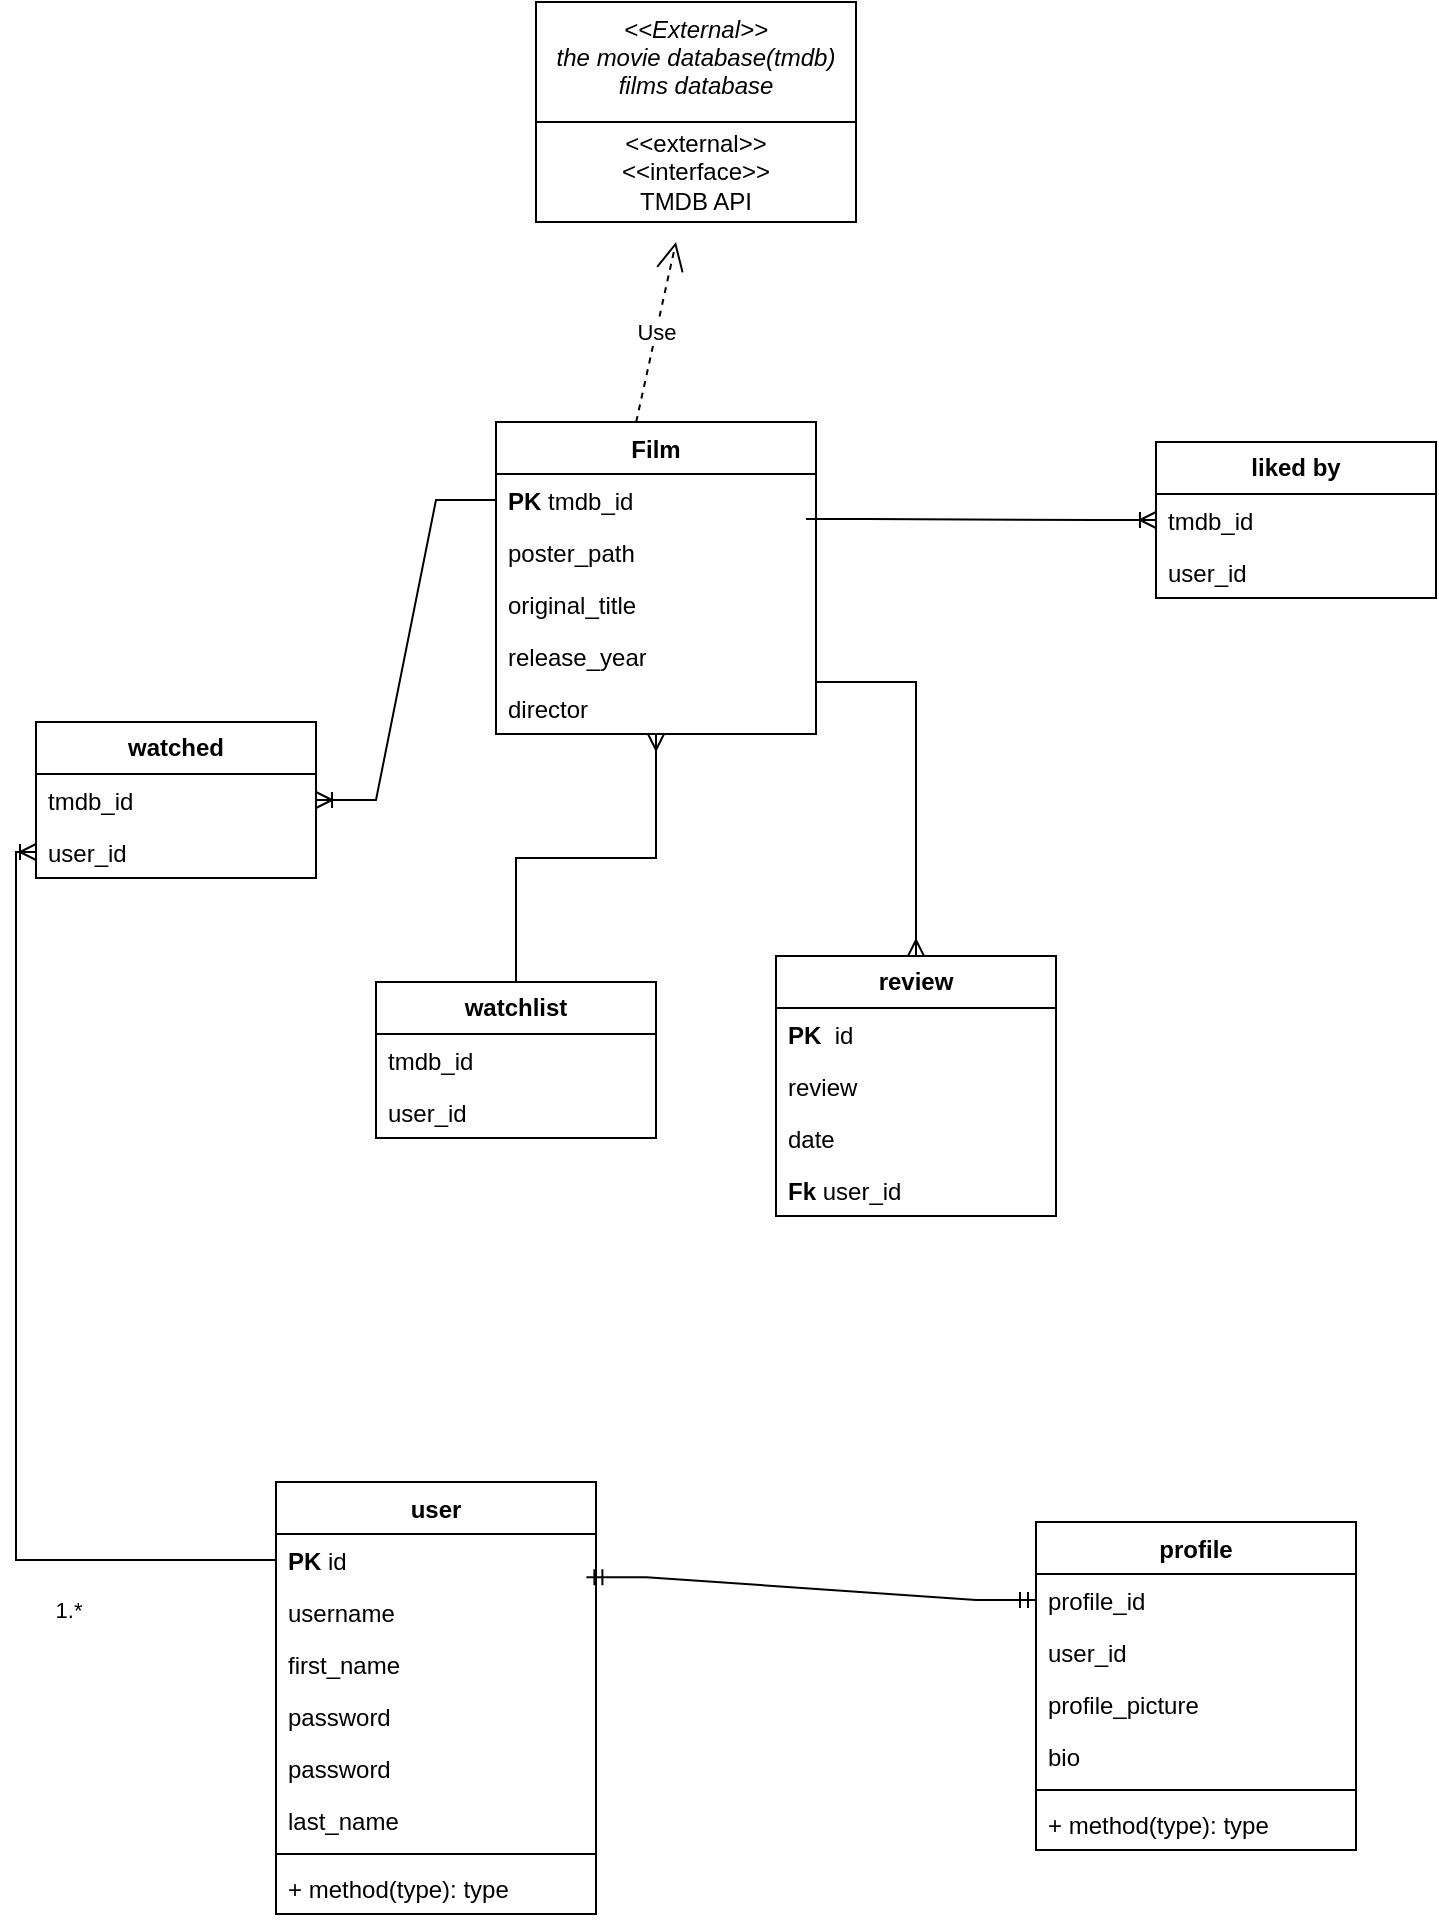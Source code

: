 <mxfile version="21.1.8" type="github">
  <diagram id="C5RBs43oDa-KdzZeNtuy" name="Page-1">
    <mxGraphModel dx="1105" dy="1772" grid="1" gridSize="10" guides="1" tooltips="1" connect="1" arrows="1" fold="1" page="1" pageScale="1" pageWidth="827" pageHeight="1169" math="0" shadow="0">
      <root>
        <mxCell id="WIyWlLk6GJQsqaUBKTNV-0" />
        <mxCell id="WIyWlLk6GJQsqaUBKTNV-1" parent="WIyWlLk6GJQsqaUBKTNV-0" />
        <mxCell id="dcX_wQZem7m3OoflAhKU-13" value="&lt;&lt;External&gt;&gt;&#xa;the movie database(tmdb)&#xa;films database" style="swimlane;fontStyle=2;align=center;verticalAlign=top;childLayout=stackLayout;horizontal=1;startSize=60;horizontalStack=0;resizeParent=1;resizeLast=0;collapsible=1;marginBottom=0;rounded=0;shadow=0;strokeWidth=1;" parent="WIyWlLk6GJQsqaUBKTNV-1" vertex="1">
          <mxGeometry x="340" y="-60" width="160" height="110" as="geometry">
            <mxRectangle x="230" y="140" width="160" height="26" as="alternateBounds" />
          </mxGeometry>
        </mxCell>
        <mxCell id="dcX_wQZem7m3OoflAhKU-41" value="&amp;lt;&amp;lt;external&amp;gt;&amp;gt;&lt;br&gt;&amp;lt;&amp;lt;interface&amp;gt;&amp;gt;&lt;br&gt;TMDB API" style="html=1;whiteSpace=wrap;" parent="dcX_wQZem7m3OoflAhKU-13" vertex="1">
          <mxGeometry y="60" width="160" height="50" as="geometry" />
        </mxCell>
        <mxCell id="7ND9i_QEat0nGkHAkOIM-76" value="" style="edgeStyle=orthogonalEdgeStyle;rounded=0;orthogonalLoop=1;jettySize=auto;html=1;endArrow=ERmany;endFill=0;entryX=0.5;entryY=0;entryDx=0;entryDy=0;" edge="1" parent="WIyWlLk6GJQsqaUBKTNV-1" source="7ND9i_QEat0nGkHAkOIM-0" target="7ND9i_QEat0nGkHAkOIM-63">
          <mxGeometry relative="1" as="geometry">
            <mxPoint x="530" y="407" as="targetPoint" />
            <Array as="points">
              <mxPoint x="530" y="280" />
            </Array>
          </mxGeometry>
        </mxCell>
        <mxCell id="7ND9i_QEat0nGkHAkOIM-0" value="Film" style="swimlane;fontStyle=1;align=center;verticalAlign=top;childLayout=stackLayout;horizontal=1;startSize=26;horizontalStack=0;resizeParent=1;resizeParentMax=0;resizeLast=0;collapsible=1;marginBottom=0;whiteSpace=wrap;html=1;" vertex="1" parent="WIyWlLk6GJQsqaUBKTNV-1">
          <mxGeometry x="320" y="150" width="160" height="156" as="geometry" />
        </mxCell>
        <mxCell id="7ND9i_QEat0nGkHAkOIM-1" value="&lt;b&gt;PK &lt;/b&gt;tmdb_id" style="text;strokeColor=none;fillColor=none;align=left;verticalAlign=top;spacingLeft=4;spacingRight=4;overflow=hidden;rotatable=0;points=[[0,0.5],[1,0.5]];portConstraint=eastwest;whiteSpace=wrap;html=1;" vertex="1" parent="7ND9i_QEat0nGkHAkOIM-0">
          <mxGeometry y="26" width="160" height="26" as="geometry" />
        </mxCell>
        <mxCell id="7ND9i_QEat0nGkHAkOIM-10" value="poster_path" style="text;strokeColor=none;fillColor=none;align=left;verticalAlign=top;spacingLeft=4;spacingRight=4;overflow=hidden;rotatable=0;points=[[0,0.5],[1,0.5]];portConstraint=eastwest;whiteSpace=wrap;html=1;" vertex="1" parent="7ND9i_QEat0nGkHAkOIM-0">
          <mxGeometry y="52" width="160" height="26" as="geometry" />
        </mxCell>
        <mxCell id="7ND9i_QEat0nGkHAkOIM-9" value="original_title" style="text;strokeColor=none;fillColor=none;align=left;verticalAlign=top;spacingLeft=4;spacingRight=4;overflow=hidden;rotatable=0;points=[[0,0.5],[1,0.5]];portConstraint=eastwest;whiteSpace=wrap;html=1;" vertex="1" parent="7ND9i_QEat0nGkHAkOIM-0">
          <mxGeometry y="78" width="160" height="26" as="geometry" />
        </mxCell>
        <mxCell id="7ND9i_QEat0nGkHAkOIM-12" value="release_year" style="text;strokeColor=none;fillColor=none;align=left;verticalAlign=top;spacingLeft=4;spacingRight=4;overflow=hidden;rotatable=0;points=[[0,0.5],[1,0.5]];portConstraint=eastwest;whiteSpace=wrap;html=1;" vertex="1" parent="7ND9i_QEat0nGkHAkOIM-0">
          <mxGeometry y="104" width="160" height="26" as="geometry" />
        </mxCell>
        <mxCell id="7ND9i_QEat0nGkHAkOIM-11" value="director" style="text;strokeColor=none;fillColor=none;align=left;verticalAlign=top;spacingLeft=4;spacingRight=4;overflow=hidden;rotatable=0;points=[[0,0.5],[1,0.5]];portConstraint=eastwest;whiteSpace=wrap;html=1;" vertex="1" parent="7ND9i_QEat0nGkHAkOIM-0">
          <mxGeometry y="130" width="160" height="26" as="geometry" />
        </mxCell>
        <mxCell id="7ND9i_QEat0nGkHAkOIM-4" value="Use" style="endArrow=open;endSize=12;dashed=1;html=1;rounded=0;exitX=0.438;exitY=0;exitDx=0;exitDy=0;exitPerimeter=0;" edge="1" parent="WIyWlLk6GJQsqaUBKTNV-1" source="7ND9i_QEat0nGkHAkOIM-0">
          <mxGeometry width="160" relative="1" as="geometry">
            <mxPoint x="280" y="90" as="sourcePoint" />
            <mxPoint x="410" y="60" as="targetPoint" />
          </mxGeometry>
        </mxCell>
        <mxCell id="7ND9i_QEat0nGkHAkOIM-17" value="user" style="swimlane;fontStyle=1;align=center;verticalAlign=top;childLayout=stackLayout;horizontal=1;startSize=26;horizontalStack=0;resizeParent=1;resizeParentMax=0;resizeLast=0;collapsible=1;marginBottom=0;whiteSpace=wrap;html=1;" vertex="1" parent="WIyWlLk6GJQsqaUBKTNV-1">
          <mxGeometry x="210" y="680" width="160" height="216" as="geometry" />
        </mxCell>
        <mxCell id="7ND9i_QEat0nGkHAkOIM-18" value="&lt;b&gt;PK &lt;/b&gt;id" style="text;strokeColor=none;fillColor=none;align=left;verticalAlign=top;spacingLeft=4;spacingRight=4;overflow=hidden;rotatable=0;points=[[0,0.5],[1,0.5]];portConstraint=eastwest;whiteSpace=wrap;html=1;" vertex="1" parent="7ND9i_QEat0nGkHAkOIM-17">
          <mxGeometry y="26" width="160" height="26" as="geometry" />
        </mxCell>
        <mxCell id="7ND9i_QEat0nGkHAkOIM-23" value="username" style="text;strokeColor=none;fillColor=none;align=left;verticalAlign=top;spacingLeft=4;spacingRight=4;overflow=hidden;rotatable=0;points=[[0,0.5],[1,0.5]];portConstraint=eastwest;whiteSpace=wrap;html=1;" vertex="1" parent="7ND9i_QEat0nGkHAkOIM-17">
          <mxGeometry y="52" width="160" height="26" as="geometry" />
        </mxCell>
        <mxCell id="7ND9i_QEat0nGkHAkOIM-25" value="first_name" style="text;strokeColor=none;fillColor=none;align=left;verticalAlign=top;spacingLeft=4;spacingRight=4;overflow=hidden;rotatable=0;points=[[0,0.5],[1,0.5]];portConstraint=eastwest;whiteSpace=wrap;html=1;" vertex="1" parent="7ND9i_QEat0nGkHAkOIM-17">
          <mxGeometry y="78" width="160" height="26" as="geometry" />
        </mxCell>
        <mxCell id="7ND9i_QEat0nGkHAkOIM-45" value="password" style="text;strokeColor=none;fillColor=none;align=left;verticalAlign=top;spacingLeft=4;spacingRight=4;overflow=hidden;rotatable=0;points=[[0,0.5],[1,0.5]];portConstraint=eastwest;whiteSpace=wrap;html=1;" vertex="1" parent="7ND9i_QEat0nGkHAkOIM-17">
          <mxGeometry y="104" width="160" height="26" as="geometry" />
        </mxCell>
        <mxCell id="7ND9i_QEat0nGkHAkOIM-27" value="password" style="text;strokeColor=none;fillColor=none;align=left;verticalAlign=top;spacingLeft=4;spacingRight=4;overflow=hidden;rotatable=0;points=[[0,0.5],[1,0.5]];portConstraint=eastwest;whiteSpace=wrap;html=1;" vertex="1" parent="7ND9i_QEat0nGkHAkOIM-17">
          <mxGeometry y="130" width="160" height="26" as="geometry" />
        </mxCell>
        <mxCell id="7ND9i_QEat0nGkHAkOIM-26" value="last_name" style="text;strokeColor=none;fillColor=none;align=left;verticalAlign=top;spacingLeft=4;spacingRight=4;overflow=hidden;rotatable=0;points=[[0,0.5],[1,0.5]];portConstraint=eastwest;whiteSpace=wrap;html=1;" vertex="1" parent="7ND9i_QEat0nGkHAkOIM-17">
          <mxGeometry y="156" width="160" height="26" as="geometry" />
        </mxCell>
        <mxCell id="7ND9i_QEat0nGkHAkOIM-19" value="" style="line;strokeWidth=1;fillColor=none;align=left;verticalAlign=middle;spacingTop=-1;spacingLeft=3;spacingRight=3;rotatable=0;labelPosition=right;points=[];portConstraint=eastwest;strokeColor=inherit;" vertex="1" parent="7ND9i_QEat0nGkHAkOIM-17">
          <mxGeometry y="182" width="160" height="8" as="geometry" />
        </mxCell>
        <mxCell id="7ND9i_QEat0nGkHAkOIM-20" value="+ method(type): type" style="text;strokeColor=none;fillColor=none;align=left;verticalAlign=top;spacingLeft=4;spacingRight=4;overflow=hidden;rotatable=0;points=[[0,0.5],[1,0.5]];portConstraint=eastwest;whiteSpace=wrap;html=1;" vertex="1" parent="7ND9i_QEat0nGkHAkOIM-17">
          <mxGeometry y="190" width="160" height="26" as="geometry" />
        </mxCell>
        <mxCell id="7ND9i_QEat0nGkHAkOIM-28" value="profile" style="swimlane;fontStyle=1;align=center;verticalAlign=top;childLayout=stackLayout;horizontal=1;startSize=26;horizontalStack=0;resizeParent=1;resizeParentMax=0;resizeLast=0;collapsible=1;marginBottom=0;whiteSpace=wrap;html=1;" vertex="1" parent="WIyWlLk6GJQsqaUBKTNV-1">
          <mxGeometry x="590" y="700" width="160" height="164" as="geometry" />
        </mxCell>
        <mxCell id="7ND9i_QEat0nGkHAkOIM-29" value="profile_id" style="text;strokeColor=none;fillColor=none;align=left;verticalAlign=top;spacingLeft=4;spacingRight=4;overflow=hidden;rotatable=0;points=[[0,0.5],[1,0.5]];portConstraint=eastwest;whiteSpace=wrap;html=1;" vertex="1" parent="7ND9i_QEat0nGkHAkOIM-28">
          <mxGeometry y="26" width="160" height="26" as="geometry" />
        </mxCell>
        <mxCell id="7ND9i_QEat0nGkHAkOIM-36" value="user_id" style="text;strokeColor=none;fillColor=none;align=left;verticalAlign=top;spacingLeft=4;spacingRight=4;overflow=hidden;rotatable=0;points=[[0,0.5],[1,0.5]];portConstraint=eastwest;whiteSpace=wrap;html=1;" vertex="1" parent="7ND9i_QEat0nGkHAkOIM-28">
          <mxGeometry y="52" width="160" height="26" as="geometry" />
        </mxCell>
        <mxCell id="7ND9i_QEat0nGkHAkOIM-35" value="profile_picture" style="text;strokeColor=none;fillColor=none;align=left;verticalAlign=top;spacingLeft=4;spacingRight=4;overflow=hidden;rotatable=0;points=[[0,0.5],[1,0.5]];portConstraint=eastwest;whiteSpace=wrap;html=1;" vertex="1" parent="7ND9i_QEat0nGkHAkOIM-28">
          <mxGeometry y="78" width="160" height="26" as="geometry" />
        </mxCell>
        <mxCell id="7ND9i_QEat0nGkHAkOIM-34" value="bio" style="text;strokeColor=none;fillColor=none;align=left;verticalAlign=top;spacingLeft=4;spacingRight=4;overflow=hidden;rotatable=0;points=[[0,0.5],[1,0.5]];portConstraint=eastwest;whiteSpace=wrap;html=1;" vertex="1" parent="7ND9i_QEat0nGkHAkOIM-28">
          <mxGeometry y="104" width="160" height="26" as="geometry" />
        </mxCell>
        <mxCell id="7ND9i_QEat0nGkHAkOIM-30" value="" style="line;strokeWidth=1;fillColor=none;align=left;verticalAlign=middle;spacingTop=-1;spacingLeft=3;spacingRight=3;rotatable=0;labelPosition=right;points=[];portConstraint=eastwest;strokeColor=inherit;" vertex="1" parent="7ND9i_QEat0nGkHAkOIM-28">
          <mxGeometry y="130" width="160" height="8" as="geometry" />
        </mxCell>
        <mxCell id="7ND9i_QEat0nGkHAkOIM-31" value="+ method(type): type" style="text;strokeColor=none;fillColor=none;align=left;verticalAlign=top;spacingLeft=4;spacingRight=4;overflow=hidden;rotatable=0;points=[[0,0.5],[1,0.5]];portConstraint=eastwest;whiteSpace=wrap;html=1;" vertex="1" parent="7ND9i_QEat0nGkHAkOIM-28">
          <mxGeometry y="138" width="160" height="26" as="geometry" />
        </mxCell>
        <mxCell id="7ND9i_QEat0nGkHAkOIM-37" value="" style="edgeStyle=entityRelationEdgeStyle;fontSize=12;html=1;endArrow=ERmandOne;startArrow=ERmandOne;rounded=0;entryX=0;entryY=0.5;entryDx=0;entryDy=0;exitX=0.97;exitY=0.831;exitDx=0;exitDy=0;exitPerimeter=0;" edge="1" parent="WIyWlLk6GJQsqaUBKTNV-1" source="7ND9i_QEat0nGkHAkOIM-18" target="7ND9i_QEat0nGkHAkOIM-29">
          <mxGeometry width="100" height="100" relative="1" as="geometry">
            <mxPoint x="350" y="460" as="sourcePoint" />
            <mxPoint x="450" y="360" as="targetPoint" />
          </mxGeometry>
        </mxCell>
        <mxCell id="7ND9i_QEat0nGkHAkOIM-38" value="watched" style="swimlane;fontStyle=1;childLayout=stackLayout;horizontal=1;startSize=26;fillColor=none;horizontalStack=0;resizeParent=1;resizeParentMax=0;resizeLast=0;collapsible=1;marginBottom=0;whiteSpace=wrap;html=1;" vertex="1" parent="WIyWlLk6GJQsqaUBKTNV-1">
          <mxGeometry x="90" y="300" width="140" height="78" as="geometry" />
        </mxCell>
        <mxCell id="7ND9i_QEat0nGkHAkOIM-39" value="tmdb_id" style="text;strokeColor=none;fillColor=none;align=left;verticalAlign=top;spacingLeft=4;spacingRight=4;overflow=hidden;rotatable=0;points=[[0,0.5],[1,0.5]];portConstraint=eastwest;whiteSpace=wrap;html=1;" vertex="1" parent="7ND9i_QEat0nGkHAkOIM-38">
          <mxGeometry y="26" width="140" height="26" as="geometry" />
        </mxCell>
        <mxCell id="7ND9i_QEat0nGkHAkOIM-40" value="user_id" style="text;strokeColor=none;fillColor=none;align=left;verticalAlign=top;spacingLeft=4;spacingRight=4;overflow=hidden;rotatable=0;points=[[0,0.5],[1,0.5]];portConstraint=eastwest;whiteSpace=wrap;html=1;" vertex="1" parent="7ND9i_QEat0nGkHAkOIM-38">
          <mxGeometry y="52" width="140" height="26" as="geometry" />
        </mxCell>
        <mxCell id="7ND9i_QEat0nGkHAkOIM-42" value="" style="edgeStyle=orthogonalEdgeStyle;fontSize=12;html=1;endArrow=ERoneToMany;rounded=0;exitX=0;exitY=0.5;exitDx=0;exitDy=0;entryX=0;entryY=0.5;entryDx=0;entryDy=0;" edge="1" parent="WIyWlLk6GJQsqaUBKTNV-1" source="7ND9i_QEat0nGkHAkOIM-18" target="7ND9i_QEat0nGkHAkOIM-40">
          <mxGeometry width="100" height="100" relative="1" as="geometry">
            <mxPoint x="350" y="520" as="sourcePoint" />
            <mxPoint x="450" y="420" as="targetPoint" />
          </mxGeometry>
        </mxCell>
        <mxCell id="7ND9i_QEat0nGkHAkOIM-44" value="1.*" style="edgeLabel;html=1;align=center;verticalAlign=middle;resizable=0;points=[];" vertex="1" connectable="0" parent="7ND9i_QEat0nGkHAkOIM-42">
          <mxGeometry x="-0.677" y="-4" relative="1" as="geometry">
            <mxPoint x="-24" y="29" as="offset" />
          </mxGeometry>
        </mxCell>
        <mxCell id="7ND9i_QEat0nGkHAkOIM-43" value="" style="edgeStyle=entityRelationEdgeStyle;fontSize=12;html=1;endArrow=ERoneToMany;rounded=0;exitX=0;exitY=0.5;exitDx=0;exitDy=0;entryX=1;entryY=0.5;entryDx=0;entryDy=0;" edge="1" parent="WIyWlLk6GJQsqaUBKTNV-1" source="7ND9i_QEat0nGkHAkOIM-1" target="7ND9i_QEat0nGkHAkOIM-39">
          <mxGeometry width="100" height="100" relative="1" as="geometry">
            <mxPoint x="350" y="520" as="sourcePoint" />
            <mxPoint x="450" y="420" as="targetPoint" />
          </mxGeometry>
        </mxCell>
        <mxCell id="7ND9i_QEat0nGkHAkOIM-62" value="" style="edgeStyle=orthogonalEdgeStyle;rounded=0;orthogonalLoop=1;jettySize=auto;html=1;entryX=0.5;entryY=1;entryDx=0;entryDy=0;endArrow=ERmany;endFill=0;" edge="1" parent="WIyWlLk6GJQsqaUBKTNV-1" source="7ND9i_QEat0nGkHAkOIM-50" target="7ND9i_QEat0nGkHAkOIM-0">
          <mxGeometry relative="1" as="geometry">
            <mxPoint x="530" y="250" as="targetPoint" />
          </mxGeometry>
        </mxCell>
        <mxCell id="7ND9i_QEat0nGkHAkOIM-50" value="watchlist" style="swimlane;fontStyle=1;childLayout=stackLayout;horizontal=1;startSize=26;fillColor=none;horizontalStack=0;resizeParent=1;resizeParentMax=0;resizeLast=0;collapsible=1;marginBottom=0;whiteSpace=wrap;html=1;" vertex="1" parent="WIyWlLk6GJQsqaUBKTNV-1">
          <mxGeometry x="260" y="430" width="140" height="78" as="geometry" />
        </mxCell>
        <mxCell id="7ND9i_QEat0nGkHAkOIM-51" value="tmdb_id" style="text;strokeColor=none;fillColor=none;align=left;verticalAlign=top;spacingLeft=4;spacingRight=4;overflow=hidden;rotatable=0;points=[[0,0.5],[1,0.5]];portConstraint=eastwest;whiteSpace=wrap;html=1;" vertex="1" parent="7ND9i_QEat0nGkHAkOIM-50">
          <mxGeometry y="26" width="140" height="26" as="geometry" />
        </mxCell>
        <mxCell id="7ND9i_QEat0nGkHAkOIM-52" value="user_id" style="text;strokeColor=none;fillColor=none;align=left;verticalAlign=top;spacingLeft=4;spacingRight=4;overflow=hidden;rotatable=0;points=[[0,0.5],[1,0.5]];portConstraint=eastwest;whiteSpace=wrap;html=1;" vertex="1" parent="7ND9i_QEat0nGkHAkOIM-50">
          <mxGeometry y="52" width="140" height="26" as="geometry" />
        </mxCell>
        <mxCell id="7ND9i_QEat0nGkHAkOIM-55" value="liked by" style="swimlane;fontStyle=1;childLayout=stackLayout;horizontal=1;startSize=26;fillColor=none;horizontalStack=0;resizeParent=1;resizeParentMax=0;resizeLast=0;collapsible=1;marginBottom=0;whiteSpace=wrap;html=1;" vertex="1" parent="WIyWlLk6GJQsqaUBKTNV-1">
          <mxGeometry x="650" y="160" width="140" height="78" as="geometry" />
        </mxCell>
        <mxCell id="7ND9i_QEat0nGkHAkOIM-56" value="tmdb_id" style="text;strokeColor=none;fillColor=none;align=left;verticalAlign=top;spacingLeft=4;spacingRight=4;overflow=hidden;rotatable=0;points=[[0,0.5],[1,0.5]];portConstraint=eastwest;whiteSpace=wrap;html=1;" vertex="1" parent="7ND9i_QEat0nGkHAkOIM-55">
          <mxGeometry y="26" width="140" height="26" as="geometry" />
        </mxCell>
        <mxCell id="7ND9i_QEat0nGkHAkOIM-57" value="user_id" style="text;strokeColor=none;fillColor=none;align=left;verticalAlign=top;spacingLeft=4;spacingRight=4;overflow=hidden;rotatable=0;points=[[0,0.5],[1,0.5]];portConstraint=eastwest;whiteSpace=wrap;html=1;" vertex="1" parent="7ND9i_QEat0nGkHAkOIM-55">
          <mxGeometry y="52" width="140" height="26" as="geometry" />
        </mxCell>
        <mxCell id="7ND9i_QEat0nGkHAkOIM-59" value="" style="edgeStyle=entityRelationEdgeStyle;fontSize=12;html=1;endArrow=ERoneToMany;rounded=0;exitX=0.969;exitY=0.865;exitDx=0;exitDy=0;exitPerimeter=0;entryX=0;entryY=0.5;entryDx=0;entryDy=0;" edge="1" parent="WIyWlLk6GJQsqaUBKTNV-1" source="7ND9i_QEat0nGkHAkOIM-1" target="7ND9i_QEat0nGkHAkOIM-55">
          <mxGeometry width="100" height="100" relative="1" as="geometry">
            <mxPoint x="580" y="160" as="sourcePoint" />
            <mxPoint x="660" y="230" as="targetPoint" />
          </mxGeometry>
        </mxCell>
        <mxCell id="7ND9i_QEat0nGkHAkOIM-63" value="&lt;b&gt;review&lt;/b&gt;" style="swimlane;fontStyle=0;childLayout=stackLayout;horizontal=1;startSize=26;fillColor=none;horizontalStack=0;resizeParent=1;resizeParentMax=0;resizeLast=0;collapsible=1;marginBottom=0;whiteSpace=wrap;html=1;" vertex="1" parent="WIyWlLk6GJQsqaUBKTNV-1">
          <mxGeometry x="460" y="417" width="140" height="130" as="geometry" />
        </mxCell>
        <mxCell id="7ND9i_QEat0nGkHAkOIM-64" value="PK&amp;nbsp; &lt;span style=&quot;font-weight: normal;&quot;&gt;id&lt;/span&gt;" style="text;strokeColor=none;fillColor=none;align=left;verticalAlign=top;spacingLeft=4;spacingRight=4;overflow=hidden;rotatable=0;points=[[0,0.5],[1,0.5]];portConstraint=eastwest;whiteSpace=wrap;html=1;fontStyle=1" vertex="1" parent="7ND9i_QEat0nGkHAkOIM-63">
          <mxGeometry y="26" width="140" height="26" as="geometry" />
        </mxCell>
        <mxCell id="7ND9i_QEat0nGkHAkOIM-65" value="review&lt;br&gt;" style="text;strokeColor=none;fillColor=none;align=left;verticalAlign=top;spacingLeft=4;spacingRight=4;overflow=hidden;rotatable=0;points=[[0,0.5],[1,0.5]];portConstraint=eastwest;whiteSpace=wrap;html=1;" vertex="1" parent="7ND9i_QEat0nGkHAkOIM-63">
          <mxGeometry y="52" width="140" height="26" as="geometry" />
        </mxCell>
        <mxCell id="7ND9i_QEat0nGkHAkOIM-77" value="date" style="text;strokeColor=none;fillColor=none;align=left;verticalAlign=top;spacingLeft=4;spacingRight=4;overflow=hidden;rotatable=0;points=[[0,0.5],[1,0.5]];portConstraint=eastwest;whiteSpace=wrap;html=1;" vertex="1" parent="7ND9i_QEat0nGkHAkOIM-63">
          <mxGeometry y="78" width="140" height="26" as="geometry" />
        </mxCell>
        <mxCell id="7ND9i_QEat0nGkHAkOIM-66" value="&lt;b&gt;Fk &lt;/b&gt;user_id" style="text;strokeColor=none;fillColor=none;align=left;verticalAlign=top;spacingLeft=4;spacingRight=4;overflow=hidden;rotatable=0;points=[[0,0.5],[1,0.5]];portConstraint=eastwest;whiteSpace=wrap;html=1;" vertex="1" parent="7ND9i_QEat0nGkHAkOIM-63">
          <mxGeometry y="104" width="140" height="26" as="geometry" />
        </mxCell>
      </root>
    </mxGraphModel>
  </diagram>
</mxfile>
